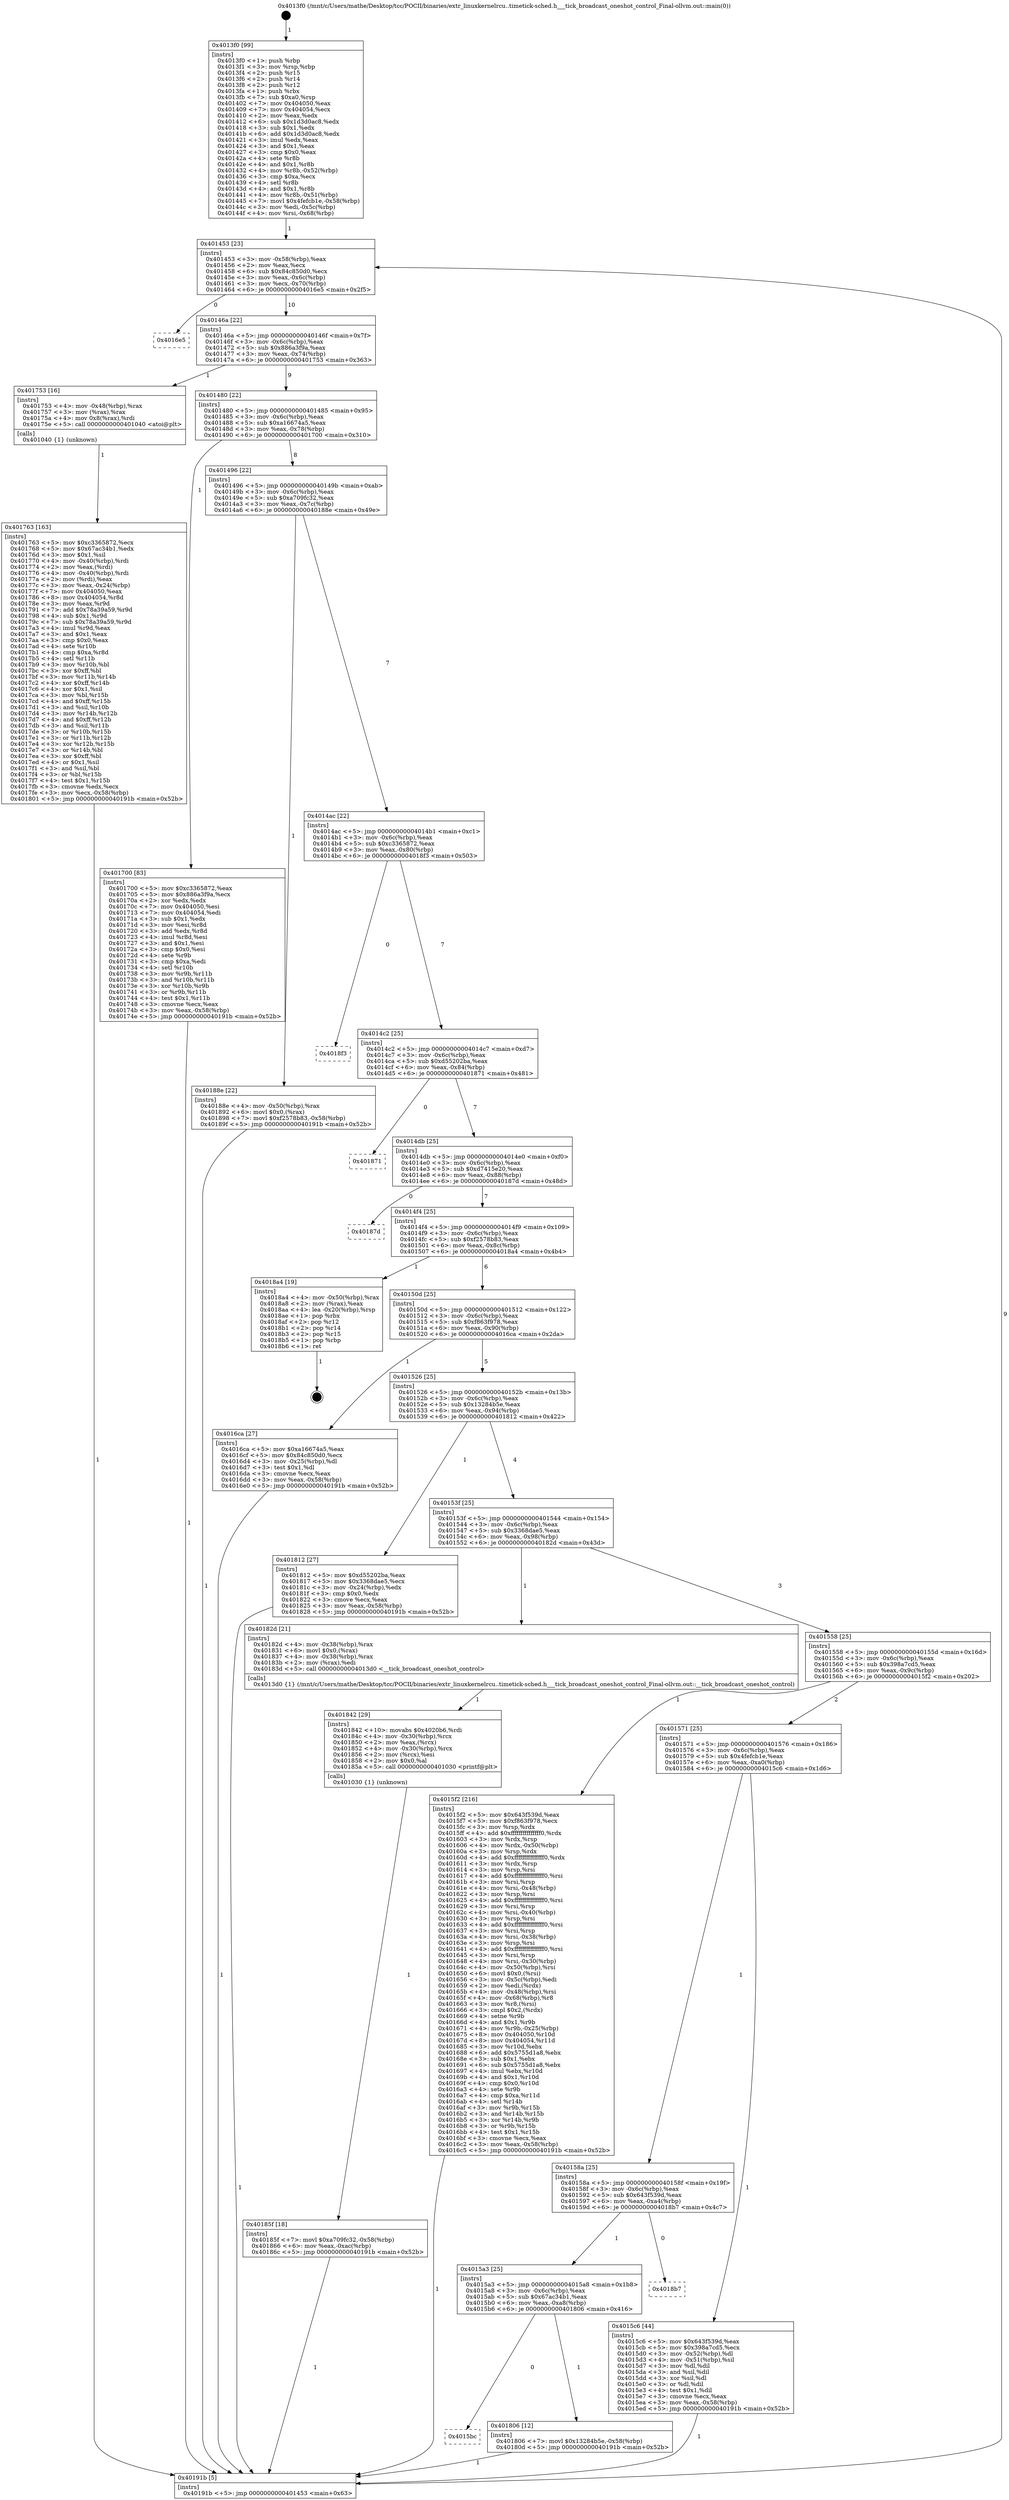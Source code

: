 digraph "0x4013f0" {
  label = "0x4013f0 (/mnt/c/Users/mathe/Desktop/tcc/POCII/binaries/extr_linuxkernelrcu..timetick-sched.h___tick_broadcast_oneshot_control_Final-ollvm.out::main(0))"
  labelloc = "t"
  node[shape=record]

  Entry [label="",width=0.3,height=0.3,shape=circle,fillcolor=black,style=filled]
  "0x401453" [label="{
     0x401453 [23]\l
     | [instrs]\l
     &nbsp;&nbsp;0x401453 \<+3\>: mov -0x58(%rbp),%eax\l
     &nbsp;&nbsp;0x401456 \<+2\>: mov %eax,%ecx\l
     &nbsp;&nbsp;0x401458 \<+6\>: sub $0x84c850d0,%ecx\l
     &nbsp;&nbsp;0x40145e \<+3\>: mov %eax,-0x6c(%rbp)\l
     &nbsp;&nbsp;0x401461 \<+3\>: mov %ecx,-0x70(%rbp)\l
     &nbsp;&nbsp;0x401464 \<+6\>: je 00000000004016e5 \<main+0x2f5\>\l
  }"]
  "0x4016e5" [label="{
     0x4016e5\l
  }", style=dashed]
  "0x40146a" [label="{
     0x40146a [22]\l
     | [instrs]\l
     &nbsp;&nbsp;0x40146a \<+5\>: jmp 000000000040146f \<main+0x7f\>\l
     &nbsp;&nbsp;0x40146f \<+3\>: mov -0x6c(%rbp),%eax\l
     &nbsp;&nbsp;0x401472 \<+5\>: sub $0x886a3f9a,%eax\l
     &nbsp;&nbsp;0x401477 \<+3\>: mov %eax,-0x74(%rbp)\l
     &nbsp;&nbsp;0x40147a \<+6\>: je 0000000000401753 \<main+0x363\>\l
  }"]
  Exit [label="",width=0.3,height=0.3,shape=circle,fillcolor=black,style=filled,peripheries=2]
  "0x401753" [label="{
     0x401753 [16]\l
     | [instrs]\l
     &nbsp;&nbsp;0x401753 \<+4\>: mov -0x48(%rbp),%rax\l
     &nbsp;&nbsp;0x401757 \<+3\>: mov (%rax),%rax\l
     &nbsp;&nbsp;0x40175a \<+4\>: mov 0x8(%rax),%rdi\l
     &nbsp;&nbsp;0x40175e \<+5\>: call 0000000000401040 \<atoi@plt\>\l
     | [calls]\l
     &nbsp;&nbsp;0x401040 \{1\} (unknown)\l
  }"]
  "0x401480" [label="{
     0x401480 [22]\l
     | [instrs]\l
     &nbsp;&nbsp;0x401480 \<+5\>: jmp 0000000000401485 \<main+0x95\>\l
     &nbsp;&nbsp;0x401485 \<+3\>: mov -0x6c(%rbp),%eax\l
     &nbsp;&nbsp;0x401488 \<+5\>: sub $0xa16674a5,%eax\l
     &nbsp;&nbsp;0x40148d \<+3\>: mov %eax,-0x78(%rbp)\l
     &nbsp;&nbsp;0x401490 \<+6\>: je 0000000000401700 \<main+0x310\>\l
  }"]
  "0x40185f" [label="{
     0x40185f [18]\l
     | [instrs]\l
     &nbsp;&nbsp;0x40185f \<+7\>: movl $0xa709fc32,-0x58(%rbp)\l
     &nbsp;&nbsp;0x401866 \<+6\>: mov %eax,-0xac(%rbp)\l
     &nbsp;&nbsp;0x40186c \<+5\>: jmp 000000000040191b \<main+0x52b\>\l
  }"]
  "0x401700" [label="{
     0x401700 [83]\l
     | [instrs]\l
     &nbsp;&nbsp;0x401700 \<+5\>: mov $0xc3365872,%eax\l
     &nbsp;&nbsp;0x401705 \<+5\>: mov $0x886a3f9a,%ecx\l
     &nbsp;&nbsp;0x40170a \<+2\>: xor %edx,%edx\l
     &nbsp;&nbsp;0x40170c \<+7\>: mov 0x404050,%esi\l
     &nbsp;&nbsp;0x401713 \<+7\>: mov 0x404054,%edi\l
     &nbsp;&nbsp;0x40171a \<+3\>: sub $0x1,%edx\l
     &nbsp;&nbsp;0x40171d \<+3\>: mov %esi,%r8d\l
     &nbsp;&nbsp;0x401720 \<+3\>: add %edx,%r8d\l
     &nbsp;&nbsp;0x401723 \<+4\>: imul %r8d,%esi\l
     &nbsp;&nbsp;0x401727 \<+3\>: and $0x1,%esi\l
     &nbsp;&nbsp;0x40172a \<+3\>: cmp $0x0,%esi\l
     &nbsp;&nbsp;0x40172d \<+4\>: sete %r9b\l
     &nbsp;&nbsp;0x401731 \<+3\>: cmp $0xa,%edi\l
     &nbsp;&nbsp;0x401734 \<+4\>: setl %r10b\l
     &nbsp;&nbsp;0x401738 \<+3\>: mov %r9b,%r11b\l
     &nbsp;&nbsp;0x40173b \<+3\>: and %r10b,%r11b\l
     &nbsp;&nbsp;0x40173e \<+3\>: xor %r10b,%r9b\l
     &nbsp;&nbsp;0x401741 \<+3\>: or %r9b,%r11b\l
     &nbsp;&nbsp;0x401744 \<+4\>: test $0x1,%r11b\l
     &nbsp;&nbsp;0x401748 \<+3\>: cmovne %ecx,%eax\l
     &nbsp;&nbsp;0x40174b \<+3\>: mov %eax,-0x58(%rbp)\l
     &nbsp;&nbsp;0x40174e \<+5\>: jmp 000000000040191b \<main+0x52b\>\l
  }"]
  "0x401496" [label="{
     0x401496 [22]\l
     | [instrs]\l
     &nbsp;&nbsp;0x401496 \<+5\>: jmp 000000000040149b \<main+0xab\>\l
     &nbsp;&nbsp;0x40149b \<+3\>: mov -0x6c(%rbp),%eax\l
     &nbsp;&nbsp;0x40149e \<+5\>: sub $0xa709fc32,%eax\l
     &nbsp;&nbsp;0x4014a3 \<+3\>: mov %eax,-0x7c(%rbp)\l
     &nbsp;&nbsp;0x4014a6 \<+6\>: je 000000000040188e \<main+0x49e\>\l
  }"]
  "0x401842" [label="{
     0x401842 [29]\l
     | [instrs]\l
     &nbsp;&nbsp;0x401842 \<+10\>: movabs $0x4020b6,%rdi\l
     &nbsp;&nbsp;0x40184c \<+4\>: mov -0x30(%rbp),%rcx\l
     &nbsp;&nbsp;0x401850 \<+2\>: mov %eax,(%rcx)\l
     &nbsp;&nbsp;0x401852 \<+4\>: mov -0x30(%rbp),%rcx\l
     &nbsp;&nbsp;0x401856 \<+2\>: mov (%rcx),%esi\l
     &nbsp;&nbsp;0x401858 \<+2\>: mov $0x0,%al\l
     &nbsp;&nbsp;0x40185a \<+5\>: call 0000000000401030 \<printf@plt\>\l
     | [calls]\l
     &nbsp;&nbsp;0x401030 \{1\} (unknown)\l
  }"]
  "0x40188e" [label="{
     0x40188e [22]\l
     | [instrs]\l
     &nbsp;&nbsp;0x40188e \<+4\>: mov -0x50(%rbp),%rax\l
     &nbsp;&nbsp;0x401892 \<+6\>: movl $0x0,(%rax)\l
     &nbsp;&nbsp;0x401898 \<+7\>: movl $0xf2578b83,-0x58(%rbp)\l
     &nbsp;&nbsp;0x40189f \<+5\>: jmp 000000000040191b \<main+0x52b\>\l
  }"]
  "0x4014ac" [label="{
     0x4014ac [22]\l
     | [instrs]\l
     &nbsp;&nbsp;0x4014ac \<+5\>: jmp 00000000004014b1 \<main+0xc1\>\l
     &nbsp;&nbsp;0x4014b1 \<+3\>: mov -0x6c(%rbp),%eax\l
     &nbsp;&nbsp;0x4014b4 \<+5\>: sub $0xc3365872,%eax\l
     &nbsp;&nbsp;0x4014b9 \<+3\>: mov %eax,-0x80(%rbp)\l
     &nbsp;&nbsp;0x4014bc \<+6\>: je 00000000004018f3 \<main+0x503\>\l
  }"]
  "0x4015bc" [label="{
     0x4015bc\l
  }", style=dashed]
  "0x4018f3" [label="{
     0x4018f3\l
  }", style=dashed]
  "0x4014c2" [label="{
     0x4014c2 [25]\l
     | [instrs]\l
     &nbsp;&nbsp;0x4014c2 \<+5\>: jmp 00000000004014c7 \<main+0xd7\>\l
     &nbsp;&nbsp;0x4014c7 \<+3\>: mov -0x6c(%rbp),%eax\l
     &nbsp;&nbsp;0x4014ca \<+5\>: sub $0xd55202ba,%eax\l
     &nbsp;&nbsp;0x4014cf \<+6\>: mov %eax,-0x84(%rbp)\l
     &nbsp;&nbsp;0x4014d5 \<+6\>: je 0000000000401871 \<main+0x481\>\l
  }"]
  "0x401806" [label="{
     0x401806 [12]\l
     | [instrs]\l
     &nbsp;&nbsp;0x401806 \<+7\>: movl $0x13284b5e,-0x58(%rbp)\l
     &nbsp;&nbsp;0x40180d \<+5\>: jmp 000000000040191b \<main+0x52b\>\l
  }"]
  "0x401871" [label="{
     0x401871\l
  }", style=dashed]
  "0x4014db" [label="{
     0x4014db [25]\l
     | [instrs]\l
     &nbsp;&nbsp;0x4014db \<+5\>: jmp 00000000004014e0 \<main+0xf0\>\l
     &nbsp;&nbsp;0x4014e0 \<+3\>: mov -0x6c(%rbp),%eax\l
     &nbsp;&nbsp;0x4014e3 \<+5\>: sub $0xd7415e20,%eax\l
     &nbsp;&nbsp;0x4014e8 \<+6\>: mov %eax,-0x88(%rbp)\l
     &nbsp;&nbsp;0x4014ee \<+6\>: je 000000000040187d \<main+0x48d\>\l
  }"]
  "0x4015a3" [label="{
     0x4015a3 [25]\l
     | [instrs]\l
     &nbsp;&nbsp;0x4015a3 \<+5\>: jmp 00000000004015a8 \<main+0x1b8\>\l
     &nbsp;&nbsp;0x4015a8 \<+3\>: mov -0x6c(%rbp),%eax\l
     &nbsp;&nbsp;0x4015ab \<+5\>: sub $0x67ac34b1,%eax\l
     &nbsp;&nbsp;0x4015b0 \<+6\>: mov %eax,-0xa8(%rbp)\l
     &nbsp;&nbsp;0x4015b6 \<+6\>: je 0000000000401806 \<main+0x416\>\l
  }"]
  "0x40187d" [label="{
     0x40187d\l
  }", style=dashed]
  "0x4014f4" [label="{
     0x4014f4 [25]\l
     | [instrs]\l
     &nbsp;&nbsp;0x4014f4 \<+5\>: jmp 00000000004014f9 \<main+0x109\>\l
     &nbsp;&nbsp;0x4014f9 \<+3\>: mov -0x6c(%rbp),%eax\l
     &nbsp;&nbsp;0x4014fc \<+5\>: sub $0xf2578b83,%eax\l
     &nbsp;&nbsp;0x401501 \<+6\>: mov %eax,-0x8c(%rbp)\l
     &nbsp;&nbsp;0x401507 \<+6\>: je 00000000004018a4 \<main+0x4b4\>\l
  }"]
  "0x4018b7" [label="{
     0x4018b7\l
  }", style=dashed]
  "0x4018a4" [label="{
     0x4018a4 [19]\l
     | [instrs]\l
     &nbsp;&nbsp;0x4018a4 \<+4\>: mov -0x50(%rbp),%rax\l
     &nbsp;&nbsp;0x4018a8 \<+2\>: mov (%rax),%eax\l
     &nbsp;&nbsp;0x4018aa \<+4\>: lea -0x20(%rbp),%rsp\l
     &nbsp;&nbsp;0x4018ae \<+1\>: pop %rbx\l
     &nbsp;&nbsp;0x4018af \<+2\>: pop %r12\l
     &nbsp;&nbsp;0x4018b1 \<+2\>: pop %r14\l
     &nbsp;&nbsp;0x4018b3 \<+2\>: pop %r15\l
     &nbsp;&nbsp;0x4018b5 \<+1\>: pop %rbp\l
     &nbsp;&nbsp;0x4018b6 \<+1\>: ret\l
  }"]
  "0x40150d" [label="{
     0x40150d [25]\l
     | [instrs]\l
     &nbsp;&nbsp;0x40150d \<+5\>: jmp 0000000000401512 \<main+0x122\>\l
     &nbsp;&nbsp;0x401512 \<+3\>: mov -0x6c(%rbp),%eax\l
     &nbsp;&nbsp;0x401515 \<+5\>: sub $0xf863f978,%eax\l
     &nbsp;&nbsp;0x40151a \<+6\>: mov %eax,-0x90(%rbp)\l
     &nbsp;&nbsp;0x401520 \<+6\>: je 00000000004016ca \<main+0x2da\>\l
  }"]
  "0x401763" [label="{
     0x401763 [163]\l
     | [instrs]\l
     &nbsp;&nbsp;0x401763 \<+5\>: mov $0xc3365872,%ecx\l
     &nbsp;&nbsp;0x401768 \<+5\>: mov $0x67ac34b1,%edx\l
     &nbsp;&nbsp;0x40176d \<+3\>: mov $0x1,%sil\l
     &nbsp;&nbsp;0x401770 \<+4\>: mov -0x40(%rbp),%rdi\l
     &nbsp;&nbsp;0x401774 \<+2\>: mov %eax,(%rdi)\l
     &nbsp;&nbsp;0x401776 \<+4\>: mov -0x40(%rbp),%rdi\l
     &nbsp;&nbsp;0x40177a \<+2\>: mov (%rdi),%eax\l
     &nbsp;&nbsp;0x40177c \<+3\>: mov %eax,-0x24(%rbp)\l
     &nbsp;&nbsp;0x40177f \<+7\>: mov 0x404050,%eax\l
     &nbsp;&nbsp;0x401786 \<+8\>: mov 0x404054,%r8d\l
     &nbsp;&nbsp;0x40178e \<+3\>: mov %eax,%r9d\l
     &nbsp;&nbsp;0x401791 \<+7\>: add $0x78a39a59,%r9d\l
     &nbsp;&nbsp;0x401798 \<+4\>: sub $0x1,%r9d\l
     &nbsp;&nbsp;0x40179c \<+7\>: sub $0x78a39a59,%r9d\l
     &nbsp;&nbsp;0x4017a3 \<+4\>: imul %r9d,%eax\l
     &nbsp;&nbsp;0x4017a7 \<+3\>: and $0x1,%eax\l
     &nbsp;&nbsp;0x4017aa \<+3\>: cmp $0x0,%eax\l
     &nbsp;&nbsp;0x4017ad \<+4\>: sete %r10b\l
     &nbsp;&nbsp;0x4017b1 \<+4\>: cmp $0xa,%r8d\l
     &nbsp;&nbsp;0x4017b5 \<+4\>: setl %r11b\l
     &nbsp;&nbsp;0x4017b9 \<+3\>: mov %r10b,%bl\l
     &nbsp;&nbsp;0x4017bc \<+3\>: xor $0xff,%bl\l
     &nbsp;&nbsp;0x4017bf \<+3\>: mov %r11b,%r14b\l
     &nbsp;&nbsp;0x4017c2 \<+4\>: xor $0xff,%r14b\l
     &nbsp;&nbsp;0x4017c6 \<+4\>: xor $0x1,%sil\l
     &nbsp;&nbsp;0x4017ca \<+3\>: mov %bl,%r15b\l
     &nbsp;&nbsp;0x4017cd \<+4\>: and $0xff,%r15b\l
     &nbsp;&nbsp;0x4017d1 \<+3\>: and %sil,%r10b\l
     &nbsp;&nbsp;0x4017d4 \<+3\>: mov %r14b,%r12b\l
     &nbsp;&nbsp;0x4017d7 \<+4\>: and $0xff,%r12b\l
     &nbsp;&nbsp;0x4017db \<+3\>: and %sil,%r11b\l
     &nbsp;&nbsp;0x4017de \<+3\>: or %r10b,%r15b\l
     &nbsp;&nbsp;0x4017e1 \<+3\>: or %r11b,%r12b\l
     &nbsp;&nbsp;0x4017e4 \<+3\>: xor %r12b,%r15b\l
     &nbsp;&nbsp;0x4017e7 \<+3\>: or %r14b,%bl\l
     &nbsp;&nbsp;0x4017ea \<+3\>: xor $0xff,%bl\l
     &nbsp;&nbsp;0x4017ed \<+4\>: or $0x1,%sil\l
     &nbsp;&nbsp;0x4017f1 \<+3\>: and %sil,%bl\l
     &nbsp;&nbsp;0x4017f4 \<+3\>: or %bl,%r15b\l
     &nbsp;&nbsp;0x4017f7 \<+4\>: test $0x1,%r15b\l
     &nbsp;&nbsp;0x4017fb \<+3\>: cmovne %edx,%ecx\l
     &nbsp;&nbsp;0x4017fe \<+3\>: mov %ecx,-0x58(%rbp)\l
     &nbsp;&nbsp;0x401801 \<+5\>: jmp 000000000040191b \<main+0x52b\>\l
  }"]
  "0x4016ca" [label="{
     0x4016ca [27]\l
     | [instrs]\l
     &nbsp;&nbsp;0x4016ca \<+5\>: mov $0xa16674a5,%eax\l
     &nbsp;&nbsp;0x4016cf \<+5\>: mov $0x84c850d0,%ecx\l
     &nbsp;&nbsp;0x4016d4 \<+3\>: mov -0x25(%rbp),%dl\l
     &nbsp;&nbsp;0x4016d7 \<+3\>: test $0x1,%dl\l
     &nbsp;&nbsp;0x4016da \<+3\>: cmovne %ecx,%eax\l
     &nbsp;&nbsp;0x4016dd \<+3\>: mov %eax,-0x58(%rbp)\l
     &nbsp;&nbsp;0x4016e0 \<+5\>: jmp 000000000040191b \<main+0x52b\>\l
  }"]
  "0x401526" [label="{
     0x401526 [25]\l
     | [instrs]\l
     &nbsp;&nbsp;0x401526 \<+5\>: jmp 000000000040152b \<main+0x13b\>\l
     &nbsp;&nbsp;0x40152b \<+3\>: mov -0x6c(%rbp),%eax\l
     &nbsp;&nbsp;0x40152e \<+5\>: sub $0x13284b5e,%eax\l
     &nbsp;&nbsp;0x401533 \<+6\>: mov %eax,-0x94(%rbp)\l
     &nbsp;&nbsp;0x401539 \<+6\>: je 0000000000401812 \<main+0x422\>\l
  }"]
  "0x4013f0" [label="{
     0x4013f0 [99]\l
     | [instrs]\l
     &nbsp;&nbsp;0x4013f0 \<+1\>: push %rbp\l
     &nbsp;&nbsp;0x4013f1 \<+3\>: mov %rsp,%rbp\l
     &nbsp;&nbsp;0x4013f4 \<+2\>: push %r15\l
     &nbsp;&nbsp;0x4013f6 \<+2\>: push %r14\l
     &nbsp;&nbsp;0x4013f8 \<+2\>: push %r12\l
     &nbsp;&nbsp;0x4013fa \<+1\>: push %rbx\l
     &nbsp;&nbsp;0x4013fb \<+7\>: sub $0xa0,%rsp\l
     &nbsp;&nbsp;0x401402 \<+7\>: mov 0x404050,%eax\l
     &nbsp;&nbsp;0x401409 \<+7\>: mov 0x404054,%ecx\l
     &nbsp;&nbsp;0x401410 \<+2\>: mov %eax,%edx\l
     &nbsp;&nbsp;0x401412 \<+6\>: sub $0x1d3d0ac8,%edx\l
     &nbsp;&nbsp;0x401418 \<+3\>: sub $0x1,%edx\l
     &nbsp;&nbsp;0x40141b \<+6\>: add $0x1d3d0ac8,%edx\l
     &nbsp;&nbsp;0x401421 \<+3\>: imul %edx,%eax\l
     &nbsp;&nbsp;0x401424 \<+3\>: and $0x1,%eax\l
     &nbsp;&nbsp;0x401427 \<+3\>: cmp $0x0,%eax\l
     &nbsp;&nbsp;0x40142a \<+4\>: sete %r8b\l
     &nbsp;&nbsp;0x40142e \<+4\>: and $0x1,%r8b\l
     &nbsp;&nbsp;0x401432 \<+4\>: mov %r8b,-0x52(%rbp)\l
     &nbsp;&nbsp;0x401436 \<+3\>: cmp $0xa,%ecx\l
     &nbsp;&nbsp;0x401439 \<+4\>: setl %r8b\l
     &nbsp;&nbsp;0x40143d \<+4\>: and $0x1,%r8b\l
     &nbsp;&nbsp;0x401441 \<+4\>: mov %r8b,-0x51(%rbp)\l
     &nbsp;&nbsp;0x401445 \<+7\>: movl $0x4fefcb1e,-0x58(%rbp)\l
     &nbsp;&nbsp;0x40144c \<+3\>: mov %edi,-0x5c(%rbp)\l
     &nbsp;&nbsp;0x40144f \<+4\>: mov %rsi,-0x68(%rbp)\l
  }"]
  "0x401812" [label="{
     0x401812 [27]\l
     | [instrs]\l
     &nbsp;&nbsp;0x401812 \<+5\>: mov $0xd55202ba,%eax\l
     &nbsp;&nbsp;0x401817 \<+5\>: mov $0x3368dae5,%ecx\l
     &nbsp;&nbsp;0x40181c \<+3\>: mov -0x24(%rbp),%edx\l
     &nbsp;&nbsp;0x40181f \<+3\>: cmp $0x0,%edx\l
     &nbsp;&nbsp;0x401822 \<+3\>: cmove %ecx,%eax\l
     &nbsp;&nbsp;0x401825 \<+3\>: mov %eax,-0x58(%rbp)\l
     &nbsp;&nbsp;0x401828 \<+5\>: jmp 000000000040191b \<main+0x52b\>\l
  }"]
  "0x40153f" [label="{
     0x40153f [25]\l
     | [instrs]\l
     &nbsp;&nbsp;0x40153f \<+5\>: jmp 0000000000401544 \<main+0x154\>\l
     &nbsp;&nbsp;0x401544 \<+3\>: mov -0x6c(%rbp),%eax\l
     &nbsp;&nbsp;0x401547 \<+5\>: sub $0x3368dae5,%eax\l
     &nbsp;&nbsp;0x40154c \<+6\>: mov %eax,-0x98(%rbp)\l
     &nbsp;&nbsp;0x401552 \<+6\>: je 000000000040182d \<main+0x43d\>\l
  }"]
  "0x40191b" [label="{
     0x40191b [5]\l
     | [instrs]\l
     &nbsp;&nbsp;0x40191b \<+5\>: jmp 0000000000401453 \<main+0x63\>\l
  }"]
  "0x40182d" [label="{
     0x40182d [21]\l
     | [instrs]\l
     &nbsp;&nbsp;0x40182d \<+4\>: mov -0x38(%rbp),%rax\l
     &nbsp;&nbsp;0x401831 \<+6\>: movl $0x0,(%rax)\l
     &nbsp;&nbsp;0x401837 \<+4\>: mov -0x38(%rbp),%rax\l
     &nbsp;&nbsp;0x40183b \<+2\>: mov (%rax),%edi\l
     &nbsp;&nbsp;0x40183d \<+5\>: call 00000000004013d0 \<__tick_broadcast_oneshot_control\>\l
     | [calls]\l
     &nbsp;&nbsp;0x4013d0 \{1\} (/mnt/c/Users/mathe/Desktop/tcc/POCII/binaries/extr_linuxkernelrcu..timetick-sched.h___tick_broadcast_oneshot_control_Final-ollvm.out::__tick_broadcast_oneshot_control)\l
  }"]
  "0x401558" [label="{
     0x401558 [25]\l
     | [instrs]\l
     &nbsp;&nbsp;0x401558 \<+5\>: jmp 000000000040155d \<main+0x16d\>\l
     &nbsp;&nbsp;0x40155d \<+3\>: mov -0x6c(%rbp),%eax\l
     &nbsp;&nbsp;0x401560 \<+5\>: sub $0x398a7cd5,%eax\l
     &nbsp;&nbsp;0x401565 \<+6\>: mov %eax,-0x9c(%rbp)\l
     &nbsp;&nbsp;0x40156b \<+6\>: je 00000000004015f2 \<main+0x202\>\l
  }"]
  "0x40158a" [label="{
     0x40158a [25]\l
     | [instrs]\l
     &nbsp;&nbsp;0x40158a \<+5\>: jmp 000000000040158f \<main+0x19f\>\l
     &nbsp;&nbsp;0x40158f \<+3\>: mov -0x6c(%rbp),%eax\l
     &nbsp;&nbsp;0x401592 \<+5\>: sub $0x643f539d,%eax\l
     &nbsp;&nbsp;0x401597 \<+6\>: mov %eax,-0xa4(%rbp)\l
     &nbsp;&nbsp;0x40159d \<+6\>: je 00000000004018b7 \<main+0x4c7\>\l
  }"]
  "0x4015f2" [label="{
     0x4015f2 [216]\l
     | [instrs]\l
     &nbsp;&nbsp;0x4015f2 \<+5\>: mov $0x643f539d,%eax\l
     &nbsp;&nbsp;0x4015f7 \<+5\>: mov $0xf863f978,%ecx\l
     &nbsp;&nbsp;0x4015fc \<+3\>: mov %rsp,%rdx\l
     &nbsp;&nbsp;0x4015ff \<+4\>: add $0xfffffffffffffff0,%rdx\l
     &nbsp;&nbsp;0x401603 \<+3\>: mov %rdx,%rsp\l
     &nbsp;&nbsp;0x401606 \<+4\>: mov %rdx,-0x50(%rbp)\l
     &nbsp;&nbsp;0x40160a \<+3\>: mov %rsp,%rdx\l
     &nbsp;&nbsp;0x40160d \<+4\>: add $0xfffffffffffffff0,%rdx\l
     &nbsp;&nbsp;0x401611 \<+3\>: mov %rdx,%rsp\l
     &nbsp;&nbsp;0x401614 \<+3\>: mov %rsp,%rsi\l
     &nbsp;&nbsp;0x401617 \<+4\>: add $0xfffffffffffffff0,%rsi\l
     &nbsp;&nbsp;0x40161b \<+3\>: mov %rsi,%rsp\l
     &nbsp;&nbsp;0x40161e \<+4\>: mov %rsi,-0x48(%rbp)\l
     &nbsp;&nbsp;0x401622 \<+3\>: mov %rsp,%rsi\l
     &nbsp;&nbsp;0x401625 \<+4\>: add $0xfffffffffffffff0,%rsi\l
     &nbsp;&nbsp;0x401629 \<+3\>: mov %rsi,%rsp\l
     &nbsp;&nbsp;0x40162c \<+4\>: mov %rsi,-0x40(%rbp)\l
     &nbsp;&nbsp;0x401630 \<+3\>: mov %rsp,%rsi\l
     &nbsp;&nbsp;0x401633 \<+4\>: add $0xfffffffffffffff0,%rsi\l
     &nbsp;&nbsp;0x401637 \<+3\>: mov %rsi,%rsp\l
     &nbsp;&nbsp;0x40163a \<+4\>: mov %rsi,-0x38(%rbp)\l
     &nbsp;&nbsp;0x40163e \<+3\>: mov %rsp,%rsi\l
     &nbsp;&nbsp;0x401641 \<+4\>: add $0xfffffffffffffff0,%rsi\l
     &nbsp;&nbsp;0x401645 \<+3\>: mov %rsi,%rsp\l
     &nbsp;&nbsp;0x401648 \<+4\>: mov %rsi,-0x30(%rbp)\l
     &nbsp;&nbsp;0x40164c \<+4\>: mov -0x50(%rbp),%rsi\l
     &nbsp;&nbsp;0x401650 \<+6\>: movl $0x0,(%rsi)\l
     &nbsp;&nbsp;0x401656 \<+3\>: mov -0x5c(%rbp),%edi\l
     &nbsp;&nbsp;0x401659 \<+2\>: mov %edi,(%rdx)\l
     &nbsp;&nbsp;0x40165b \<+4\>: mov -0x48(%rbp),%rsi\l
     &nbsp;&nbsp;0x40165f \<+4\>: mov -0x68(%rbp),%r8\l
     &nbsp;&nbsp;0x401663 \<+3\>: mov %r8,(%rsi)\l
     &nbsp;&nbsp;0x401666 \<+3\>: cmpl $0x2,(%rdx)\l
     &nbsp;&nbsp;0x401669 \<+4\>: setne %r9b\l
     &nbsp;&nbsp;0x40166d \<+4\>: and $0x1,%r9b\l
     &nbsp;&nbsp;0x401671 \<+4\>: mov %r9b,-0x25(%rbp)\l
     &nbsp;&nbsp;0x401675 \<+8\>: mov 0x404050,%r10d\l
     &nbsp;&nbsp;0x40167d \<+8\>: mov 0x404054,%r11d\l
     &nbsp;&nbsp;0x401685 \<+3\>: mov %r10d,%ebx\l
     &nbsp;&nbsp;0x401688 \<+6\>: add $0x5755d1a8,%ebx\l
     &nbsp;&nbsp;0x40168e \<+3\>: sub $0x1,%ebx\l
     &nbsp;&nbsp;0x401691 \<+6\>: sub $0x5755d1a8,%ebx\l
     &nbsp;&nbsp;0x401697 \<+4\>: imul %ebx,%r10d\l
     &nbsp;&nbsp;0x40169b \<+4\>: and $0x1,%r10d\l
     &nbsp;&nbsp;0x40169f \<+4\>: cmp $0x0,%r10d\l
     &nbsp;&nbsp;0x4016a3 \<+4\>: sete %r9b\l
     &nbsp;&nbsp;0x4016a7 \<+4\>: cmp $0xa,%r11d\l
     &nbsp;&nbsp;0x4016ab \<+4\>: setl %r14b\l
     &nbsp;&nbsp;0x4016af \<+3\>: mov %r9b,%r15b\l
     &nbsp;&nbsp;0x4016b2 \<+3\>: and %r14b,%r15b\l
     &nbsp;&nbsp;0x4016b5 \<+3\>: xor %r14b,%r9b\l
     &nbsp;&nbsp;0x4016b8 \<+3\>: or %r9b,%r15b\l
     &nbsp;&nbsp;0x4016bb \<+4\>: test $0x1,%r15b\l
     &nbsp;&nbsp;0x4016bf \<+3\>: cmovne %ecx,%eax\l
     &nbsp;&nbsp;0x4016c2 \<+3\>: mov %eax,-0x58(%rbp)\l
     &nbsp;&nbsp;0x4016c5 \<+5\>: jmp 000000000040191b \<main+0x52b\>\l
  }"]
  "0x401571" [label="{
     0x401571 [25]\l
     | [instrs]\l
     &nbsp;&nbsp;0x401571 \<+5\>: jmp 0000000000401576 \<main+0x186\>\l
     &nbsp;&nbsp;0x401576 \<+3\>: mov -0x6c(%rbp),%eax\l
     &nbsp;&nbsp;0x401579 \<+5\>: sub $0x4fefcb1e,%eax\l
     &nbsp;&nbsp;0x40157e \<+6\>: mov %eax,-0xa0(%rbp)\l
     &nbsp;&nbsp;0x401584 \<+6\>: je 00000000004015c6 \<main+0x1d6\>\l
  }"]
  "0x4015c6" [label="{
     0x4015c6 [44]\l
     | [instrs]\l
     &nbsp;&nbsp;0x4015c6 \<+5\>: mov $0x643f539d,%eax\l
     &nbsp;&nbsp;0x4015cb \<+5\>: mov $0x398a7cd5,%ecx\l
     &nbsp;&nbsp;0x4015d0 \<+3\>: mov -0x52(%rbp),%dl\l
     &nbsp;&nbsp;0x4015d3 \<+4\>: mov -0x51(%rbp),%sil\l
     &nbsp;&nbsp;0x4015d7 \<+3\>: mov %dl,%dil\l
     &nbsp;&nbsp;0x4015da \<+3\>: and %sil,%dil\l
     &nbsp;&nbsp;0x4015dd \<+3\>: xor %sil,%dl\l
     &nbsp;&nbsp;0x4015e0 \<+3\>: or %dl,%dil\l
     &nbsp;&nbsp;0x4015e3 \<+4\>: test $0x1,%dil\l
     &nbsp;&nbsp;0x4015e7 \<+3\>: cmovne %ecx,%eax\l
     &nbsp;&nbsp;0x4015ea \<+3\>: mov %eax,-0x58(%rbp)\l
     &nbsp;&nbsp;0x4015ed \<+5\>: jmp 000000000040191b \<main+0x52b\>\l
  }"]
  Entry -> "0x4013f0" [label=" 1"]
  "0x401453" -> "0x4016e5" [label=" 0"]
  "0x401453" -> "0x40146a" [label=" 10"]
  "0x4018a4" -> Exit [label=" 1"]
  "0x40146a" -> "0x401753" [label=" 1"]
  "0x40146a" -> "0x401480" [label=" 9"]
  "0x40188e" -> "0x40191b" [label=" 1"]
  "0x401480" -> "0x401700" [label=" 1"]
  "0x401480" -> "0x401496" [label=" 8"]
  "0x40185f" -> "0x40191b" [label=" 1"]
  "0x401496" -> "0x40188e" [label=" 1"]
  "0x401496" -> "0x4014ac" [label=" 7"]
  "0x401842" -> "0x40185f" [label=" 1"]
  "0x4014ac" -> "0x4018f3" [label=" 0"]
  "0x4014ac" -> "0x4014c2" [label=" 7"]
  "0x40182d" -> "0x401842" [label=" 1"]
  "0x4014c2" -> "0x401871" [label=" 0"]
  "0x4014c2" -> "0x4014db" [label=" 7"]
  "0x401812" -> "0x40191b" [label=" 1"]
  "0x4014db" -> "0x40187d" [label=" 0"]
  "0x4014db" -> "0x4014f4" [label=" 7"]
  "0x4015a3" -> "0x4015bc" [label=" 0"]
  "0x4014f4" -> "0x4018a4" [label=" 1"]
  "0x4014f4" -> "0x40150d" [label=" 6"]
  "0x4015a3" -> "0x401806" [label=" 1"]
  "0x40150d" -> "0x4016ca" [label=" 1"]
  "0x40150d" -> "0x401526" [label=" 5"]
  "0x40158a" -> "0x4015a3" [label=" 1"]
  "0x401526" -> "0x401812" [label=" 1"]
  "0x401526" -> "0x40153f" [label=" 4"]
  "0x40158a" -> "0x4018b7" [label=" 0"]
  "0x40153f" -> "0x40182d" [label=" 1"]
  "0x40153f" -> "0x401558" [label=" 3"]
  "0x401806" -> "0x40191b" [label=" 1"]
  "0x401558" -> "0x4015f2" [label=" 1"]
  "0x401558" -> "0x401571" [label=" 2"]
  "0x401763" -> "0x40191b" [label=" 1"]
  "0x401571" -> "0x4015c6" [label=" 1"]
  "0x401571" -> "0x40158a" [label=" 1"]
  "0x4015c6" -> "0x40191b" [label=" 1"]
  "0x4013f0" -> "0x401453" [label=" 1"]
  "0x40191b" -> "0x401453" [label=" 9"]
  "0x4015f2" -> "0x40191b" [label=" 1"]
  "0x4016ca" -> "0x40191b" [label=" 1"]
  "0x401700" -> "0x40191b" [label=" 1"]
  "0x401753" -> "0x401763" [label=" 1"]
}
